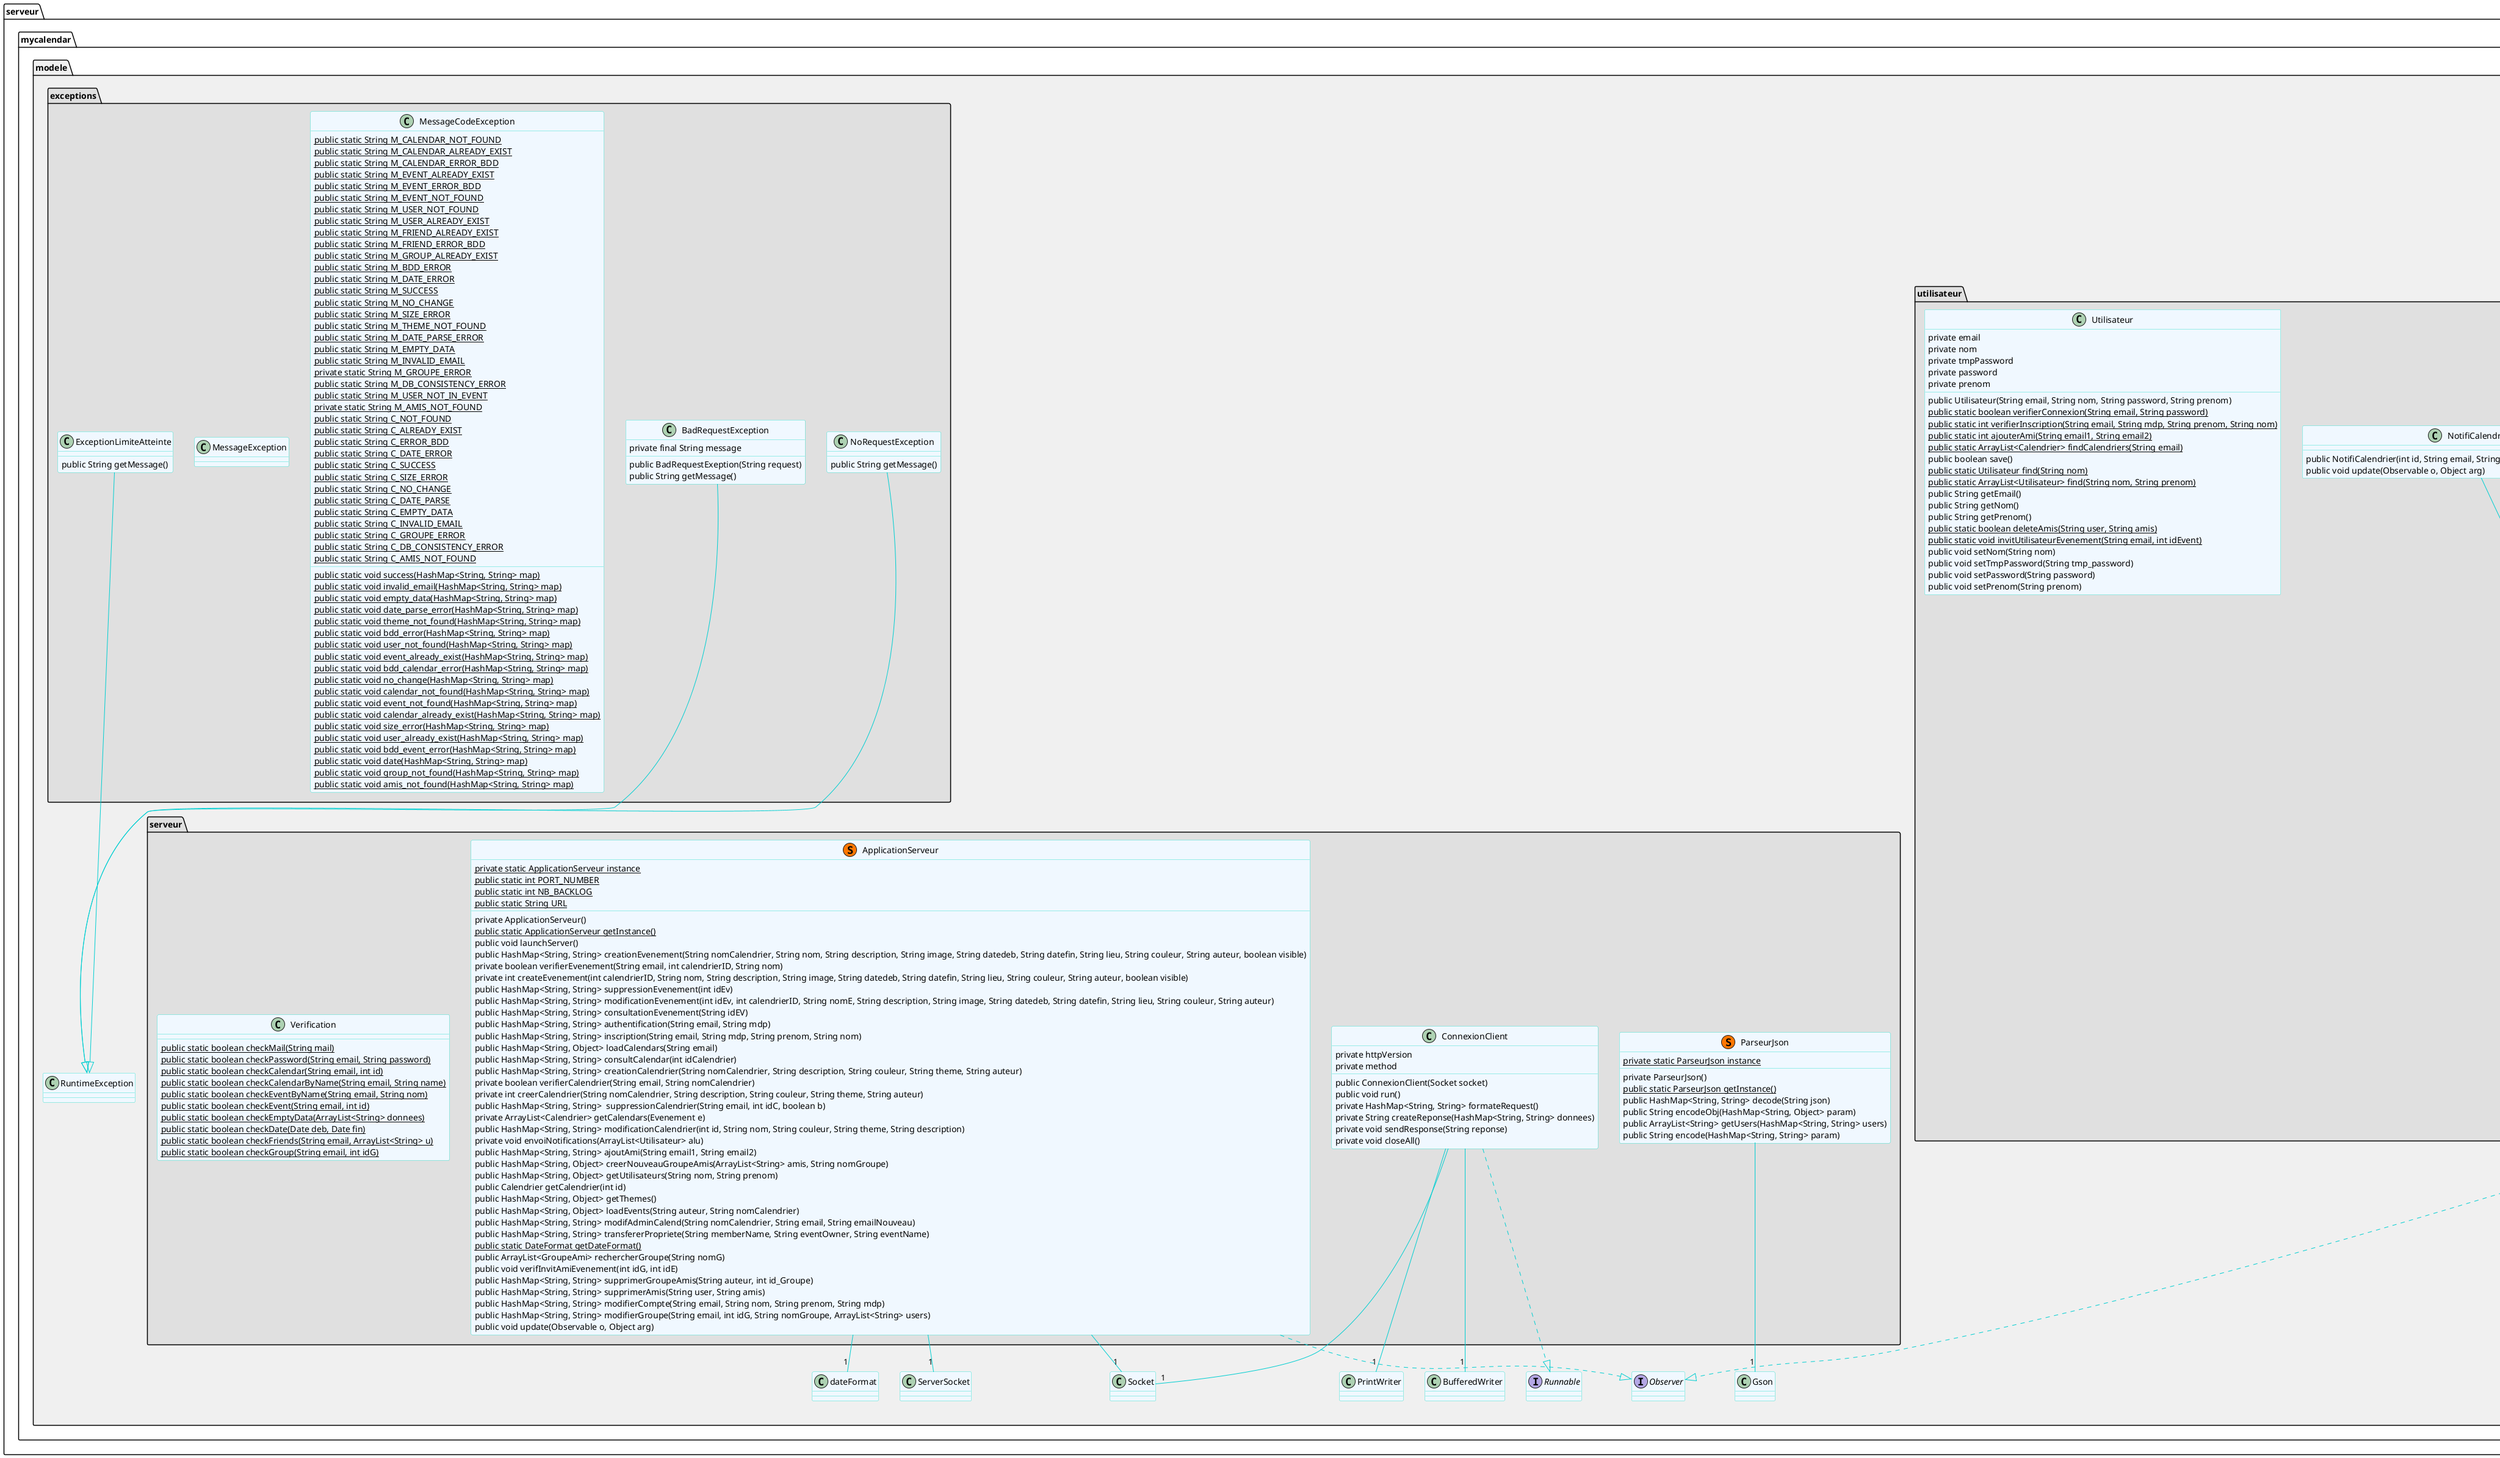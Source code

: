 @startuml
skinparam class {
   BackgroundColor AliceBlue
   ArrowColor DarkTurquoise
   BorderColor Turquoise
}

skinparam stereotypeCBackgroundColor DarkTurquoise
skinparam stereotypeIBackgroundColor Magenta
skinparam stereotypeABackgroundColor Yellow

package "serveur.mycalendar.modele" #F0F0F0 {


package calendrier #E0E0E0 {

   class Calendrier {
      {field}private int idc
      {field}private String nomC
      {field}private String couleur
      {field}private String theme
      {field}private String email
      public Calendrier(int idCalendar, String nom, String coul, String desc, String themes, String auteur)
      public void consulterCalendrier(int id)
      {static}public static int modificationCalendrier(int id, String nom, String couleur)
      {static}public static int getHighestID()
      public ArrayList<Evenement> getEvenements()
      public String getNomCalendrier()
      public boolean contient(Evenement e)
      {static}public static int getCalendrierID(String nomUtilisateur, String nomCalendrier)
      public void deleteEvent(Evenement e)
      {static}public static ArrayList<Utilisateur> findInvites(int id)
      {static}public static Calendrier find(int idC)
      {static}public static ArrayList<Calendrier> find(Evenement e, int idEv)
      public boolean save()
      public boolean delete()
      {static}public static ArrayList<String> getThemes()
      public int modifAdmin(String emailNouveau, String email)
      public int getIdC()
      public StringBuilder getDescription()
      public String getCouleur()
      public String getTheme()
   }

   abstract class Evenement {
      {field}private int idEv
      {field}private int calendrierID
      {field}private String nomE
      {field}private String description
      {field}private String image
      {field}private String lieu
      {field}private String couleur
      {field}private String auteur
      {field}private boolean visibilite
      public Evenement(int id, int calID, String nom, String description, String image, Date datedeb, Date datefin, String lieu, String couleur, String auteur)
      public void prevenirVues()
      public boolean save()
      {static}public static Evenement find(int idEv)
      {static}public static Evenement find(String owner, String eventName)
      {static}public static ArrayList<Evenement> find(int idc, String Email)
      {static}public static int getHighestID()
      public boolean delete()
      public ArrayList<Utilisateur> findInvites()
      public int getId()
      public boolean getAdmin()
      public HashMap<String, String> consult()
      public boolean modify(int calendrierID, String nomE, String description, String image, Date datedeb, Date datefin, String lieu,String couleur, String auteur)
      {static}public static boolean participatesInEvent(Utilisateur user, Evenement event)
      public int transfererPropriete(Utilisateur user)
      public boolean inEvent(Utilisateur user)
      public String getNomE()
      public String getDescription()
      public String getImage()
      public Date getDatedeb()
      public Date getDatefin()
      public String getLieu()
      public String getAuteur()
      public String getCouleur()
   }

   class EvenementPrive {
      public EvenementPrive(int id, int calendrierID, String nom, String description, String image, Date datedeb, Date datefin, String lieu, String couleur, String auteur)
   }

   class EvenementPublic {
      public EvenementPublic(int id, int calendrierID, String nom, String description, String image, Date datedeb, Date datefin, String lieu,String couleur, String auteur)
   }

   class Message {
   }

}


package bdd #E0E0E0 {

   class GestionnaireBDD <<(S, #FF7700)>> {
      {field}{static}private static GestionnaireBDD instance
      {field}{static}private static String userName
      {field}{static}private static String password
      {field}{static}private static String serverName
      {field}{static}private static String portNumber
      {field}{static}private static String name
      {field}{static}private static String url
      private GestionnaireBDD()
      {static}public static synchronized GestionnaireBDD getInstance()
      {static}public static Connection getConnection()
      public void createConnection()
      public void closeConnection()
      public void setNomDB(String nomDb)
      {static}public static String getName()
      {static}public static boolean verifierExistenceCalendrier(int idc)
      {static}public static boolean verifierAjoutAmi(String email1, String email2)
   }

}


package droits #E0E0E0 {

   abstract class Droit {
   }

   class Admin {
   }

   class Inviter {
   }

   class Modifier {
   }

   class Retirer {
   }

}


package serveur #E0E0E0 {

   class ApplicationServeur <<(S, #FF7700)>> {
      {field}{static}private static ApplicationServeur instance
      {field}{static}public static int PORT_NUMBER
      {field}{static}public static int NB_BACKLOG
      {field}{static}public static String URL
      private ApplicationServeur()
      {static}public static ApplicationServeur getInstance()
      public void launchServer()
      public HashMap<String, String> creationEvenement(String nomCalendrier, String nom, String description, String image, String datedeb, String datefin, String lieu, String couleur, String auteur, boolean visible)
      private boolean verifierEvenement(String email, int calendrierID, String nom)
      private int createEvenement(int calendrierID, String nom, String description, String image, String datedeb, String datefin, String lieu, String couleur, String auteur, boolean visible)
      public HashMap<String, String> suppressionEvenement(int idEv)
      public HashMap<String, String> modificationEvenement(int idEv, int calendrierID, String nomE, String description, String image, String datedeb, String datefin, String lieu, String couleur, String auteur)
      public HashMap<String, String> consultationEvenement(String idEV)
      public HashMap<String, String> authentification(String email, String mdp)
      public HashMap<String, String> inscription(String email, String mdp, String prenom, String nom)
      public HashMap<String, Object> loadCalendars(String email)
      public HashMap<String, String> consultCalendar(int idCalendrier)
      public HashMap<String, String> creationCalendrier(String nomCalendrier, String description, String couleur, String theme, String auteur)
      private boolean verifierCalendrier(String email, String nomCalendrier)
      private int creerCalendrier(String nomCalendrier, String description, String couleur, String theme, String auteur)
      public HashMap<String, String>  suppressionCalendrier(String email, int idC, boolean b)
      private ArrayList<Calendrier> getCalendars(Evenement e)
      public HashMap<String, String> modificationCalendrier(int id, String nom, String couleur, String theme, String description)
      private void envoiNotifications(ArrayList<Utilisateur> alu)
      public HashMap<String, String> ajoutAmi(String email1, String email2)
      public HashMap<String, Object> creerNouveauGroupeAmis(ArrayList<String> amis, String nomGroupe)
      public HashMap<String, Object> getUtilisateurs(String nom, String prenom)
      public Calendrier getCalendrier(int id)
      public HashMap<String, Object> getThemes()
      public HashMap<String, Object> loadEvents(String auteur, String nomCalendrier)
      public HashMap<String, String> modifAdminCalend(String nomCalendrier, String email, String emailNouveau)
      public HashMap<String, String> transfererPropriete(String memberName, String eventOwner, String eventName)
      {static}public static DateFormat getDateFormat()
      public ArrayList<GroupeAmi> rechercherGroupe(String nomG)
      public void verifInvitAmiEvenement(int idG, int idE)
      public HashMap<String, String> supprimerGroupeAmis(String auteur, int id_Groupe)
      public HashMap<String, String> supprimerAmis(String user, String amis)
      public HashMap<String, String> modifierCompte(String email, String nom, String prenom, String mdp)
      public HashMap<String, String> modifierGroupe(String email, int idG, String nomGroupe, ArrayList<String> users)
      public void update(Observable o, Object arg)
   }

   class ConnexionClient {
      {field}private httpVersion
      {field}private method
      public ConnexionClient(Socket socket)
      public void run()
      private HashMap<String, String> formateRequest()
      private String createReponse(HashMap<String, String> donnees)
      private void sendResponse(String reponse)
      private void closeAll()
   }

   class ParseurJson <<(S, #FF7700)>> {
      {field}{static}private static ParseurJson instance
      private ParseurJson()
      {static}public static ParseurJson getInstance()
      public HashMap<String, String> decode(String json)
      public String encodeObj(HashMap<String, Object> param)
      public ArrayList<String> getUsers(HashMap<String, String> users)
      public String encode(HashMap<String, String> param)
   }

   class Verification {
      {static}public static boolean checkMail(String mail)
      {static}public static boolean checkPassword(String email, String password)
      {static}public static boolean checkCalendar(String email, int id)
      {static}public static boolean checkCalendarByName(String email, String name)
      {static}public static boolean checkEventByName(String email, String nom)
      {static}public static boolean checkEvent(String email, int id)
      {static}public static boolean checkEmptyData(ArrayList<String> donnees)
      {static}public static boolean checkDate(Date deb, Date fin)
      {static}public static boolean checkFriends(String email, ArrayList<String> u)
      {static}public static boolean checkGroup(String email, int idG)
   }

}


package utilisateur #E0E0E0 {

   class GroupeAmi {
      {field}private int idG
      {field}private String email
      {field}private String nomGroupe
      {field}private String[] amis
      public GroupeAmi(int idG, String em, String nomG)
      public GroupeAmi(ArrayList<String> amis, String nomG)
      {static}public static ArrayList<GroupeAmi> find(String nomG)
      public boolean save()
      {static}public static GroupeAmi find(int idG)
      {static}public static Boolean delete(int idGroupe)
      public boolean saveNom()
      public boolean saveUsers(ArrayList<String> u)
      public boolean deleteUser(String email)
      public void setNomGroupe(String nomGroupe)
   }

   class Invitation {
      {field}protected int idE
      public Invitation(int id, String email, String type, String message, Date time, int idE)
      public boolean save()
      {static}public static ArrayList<Invitation> find(String Email)
      public void update(Observable observable, Object o)
   }

   abstract class Notif {
      {field}protected int idN
      {field}protected String email
      {field}protected String type
      {field}protected String messageN
      public Notif(int id, String email, String type, String message, Date time)
   }

   class NotifiCalendrier {
      public NotifiCalendrier(int id, String email, String type, String message, Date time)
      public void update(Observable o, Object arg)
   }

   class NotifiEvenement {
      {field}protected int idE
      public NotifiEvenement(int id, String email, String type, String message, Date time, int idE)
      public boolean save()
      {static}public static ArrayList<NotifiEvenement> find(String Email)
      public void update(Observable observable, Object o)
   }

   class Utilisateur {
      {field}private email
      {field}private nom
      {field}private tmpPassword
      {field}private password
      {field}private prenom
      public Utilisateur(String email, String nom, String password, String prenom)
      {static}public static boolean verifierConnexion(String email, String password)
      {static}public static int verifierInscription(String email, String mdp, String prenom, String nom)
      {static}public static int ajouterAmi(String email1, String email2)
      {static}public static ArrayList<Calendrier> findCalendriers(String email)
      public boolean save()
      {static}public static Utilisateur find(String nom)
      {static}public static ArrayList<Utilisateur> find(String nom, String prenom)
      public String getEmail()
      public String getNom()
      public String getPrenom()
      {static}public static boolean deleteAmis(String user, String amis)
      {static}public static void invitUtilisateurEvenement(String email, int idEvent)
      public void setNom(String nom)
      public void setTmpPassword(String tmp_password)
      public void setPassword(String password)
      public void setPrenom(String prenom)
   }

}


package exceptions #E0E0E0 {

   class BadRequestException {
      {field}private final String message
      public BadRequestExeption(String request)
      public String getMessage()
   }

   class ExceptionLimiteAtteinte {
      public String getMessage()
   }
   
   class MessageCodeException {
      {field}{static}public static String M_CALENDAR_NOT_FOUND
      {field}{static}public static String M_CALENDAR_ALREADY_EXIST
      {field}{static}public static String M_CALENDAR_ERROR_BDD
      {field}{static}public static String M_EVENT_ALREADY_EXIST
      {field}{static}public static String M_EVENT_ERROR_BDD
      {field}{static}public static String M_EVENT_NOT_FOUND 
      {field}{static}public static String M_USER_NOT_FOUND
      {field}{static}public static String M_USER_ALREADY_EXIST 
      {field}{static}public static String M_FRIEND_ALREADY_EXIST
      {field}{static}public static String M_FRIEND_ERROR_BDD
      {field}{static}public static String M_GROUP_ALREADY_EXIST
      {field}{static}public static String M_BDD_ERROR
      {field}{static}public static String M_DATE_ERROR
      {field}{static}public static String M_SUCCESS
      {field}{static}public static String M_NO_CHANGE
      {field}{static}public static String M_SIZE_ERROR 
      {field}{static}public static String M_THEME_NOT_FOUND
      {field}{static}public static String M_DATE_PARSE_ERROR
      {field}{static}public static String M_EMPTY_DATA
      {field}{static}public static String M_INVALID_EMAIL
      {field}{static}private static String M_GROUPE_ERROR
      {field}{static}public static String M_DB_CONSISTENCY_ERROR
      {field}{static}public static String M_USER_NOT_IN_EVENT
      {field}{static}private static String M_AMIS_NOT_FOUND
      {field}{static}public static String C_NOT_FOUND
      {field}{static}public static String C_ALREADY_EXIST 
      {field}{static}public static String C_ERROR_BDD
      {field}{static}public static String C_DATE_ERROR
      {field}{static}public static String C_SUCCESS
      {field}{static}public static String C_SIZE_ERROR
      {field}{static}public static String C_NO_CHANGE
      {field}{static}public static String C_DATE_PARSE
      {field}{static}public static String C_EMPTY_DATA
      {field}{static}public static String C_INVALID_EMAIL
      {field}{static}public static String C_GROUPE_ERROR
      {field}{static}public static String C_DB_CONSISTENCY_ERROR
      {field}{static}public static String C_AMIS_NOT_FOUND
      {static}public static void success(HashMap<String, String> map)
      {static}public static void invalid_email(HashMap<String, String> map)
      {static}public static void empty_data(HashMap<String, String> map)
      {static}public static void date_parse_error(HashMap<String, String> map)
      {static}public static void theme_not_found(HashMap<String, String> map)
      {static}public static void bdd_error(HashMap<String, String> map)
      {static}public static void user_not_found(HashMap<String, String> map)
      {static}public static void event_already_exist(HashMap<String, String> map)
      {static}public static void bdd_calendar_error(HashMap<String, String> map)
      {static}public static void no_change(HashMap<String, String> map)
      {static}public static void calendar_not_found(HashMap<String, String> map)
      {static}public static void event_not_found(HashMap<String, String> map)
      {static}public static void calendar_already_exist(HashMap<String, String> map)
      {static}public static void size_error(HashMap<String, String> map)
      {static}public static void user_already_exist(HashMap<String, String> map)
      {static}public static void bdd_event_error(HashMap<String, String> map)
      {static}public static void date(HashMap<String, String> map)
      {static}public static void group_not_found(HashMap<String, String> map)
      {static}public static void amis_not_found(HashMap<String, String> map)
   }

   class MessageException {
   }

   class NoRequestException {
      public String getMessage()
   }

}

abstract class Observable {
}

interface Observer {

}

interface Runnable {
}

Calendrier -- "*" Evenement
Calendrier -- "1" StringBuilder
Evenement --|> Observable
Evenement -- "2" Date
Evenement -- "*" Message
Evenement -- "*" Droit
EvenementPrive --|> Evenement
EvenementPublic --|> Evenement
Invitation --|> Notif
Notif ..|> Observer
Notif --"1" Date
NotifiCalendrier --|> Notif
NotifiEvenement --|> Notif
Admin --|> Droit
Inviter --|> Droit
Modifier --|> Droit
Retirer --|> Droit
GestionnaireBDD -- "2" Properties
GestionnaireBDD -- "1" Connection
ApplicationServeur ..|> Observer
ApplicationServeur -- "1" Socket
ApplicationServeur -- "1" ServerSocket
ApplicationServeur -- "1" dateFormat
ConnexionClient ..|> Runnable
ConnexionClient -- "1" Socket
ConnexionClient -- "1" PrintWriter
ConnexionClient -- "1" BufferedWriter
ParseurJson -- "1" Gson
BadRequestException --|> RuntimeException
ExceptionLimiteAtteinte --|> RuntimeException
NoRequestException --|> RuntimeException

}

@enduml
